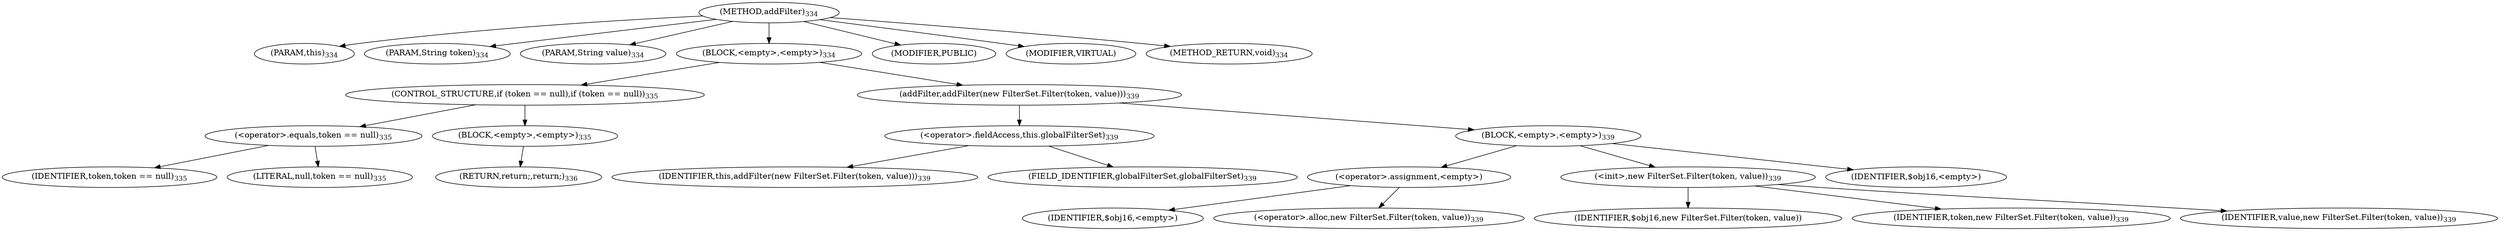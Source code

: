 digraph "addFilter" {  
"902" [label = <(METHOD,addFilter)<SUB>334</SUB>> ]
"903" [label = <(PARAM,this)<SUB>334</SUB>> ]
"904" [label = <(PARAM,String token)<SUB>334</SUB>> ]
"905" [label = <(PARAM,String value)<SUB>334</SUB>> ]
"906" [label = <(BLOCK,&lt;empty&gt;,&lt;empty&gt;)<SUB>334</SUB>> ]
"907" [label = <(CONTROL_STRUCTURE,if (token == null),if (token == null))<SUB>335</SUB>> ]
"908" [label = <(&lt;operator&gt;.equals,token == null)<SUB>335</SUB>> ]
"909" [label = <(IDENTIFIER,token,token == null)<SUB>335</SUB>> ]
"910" [label = <(LITERAL,null,token == null)<SUB>335</SUB>> ]
"911" [label = <(BLOCK,&lt;empty&gt;,&lt;empty&gt;)<SUB>335</SUB>> ]
"912" [label = <(RETURN,return;,return;)<SUB>336</SUB>> ]
"913" [label = <(addFilter,addFilter(new FilterSet.Filter(token, value)))<SUB>339</SUB>> ]
"914" [label = <(&lt;operator&gt;.fieldAccess,this.globalFilterSet)<SUB>339</SUB>> ]
"915" [label = <(IDENTIFIER,this,addFilter(new FilterSet.Filter(token, value)))<SUB>339</SUB>> ]
"916" [label = <(FIELD_IDENTIFIER,globalFilterSet,globalFilterSet)<SUB>339</SUB>> ]
"917" [label = <(BLOCK,&lt;empty&gt;,&lt;empty&gt;)<SUB>339</SUB>> ]
"918" [label = <(&lt;operator&gt;.assignment,&lt;empty&gt;)> ]
"919" [label = <(IDENTIFIER,$obj16,&lt;empty&gt;)> ]
"920" [label = <(&lt;operator&gt;.alloc,new FilterSet.Filter(token, value))<SUB>339</SUB>> ]
"921" [label = <(&lt;init&gt;,new FilterSet.Filter(token, value))<SUB>339</SUB>> ]
"922" [label = <(IDENTIFIER,$obj16,new FilterSet.Filter(token, value))> ]
"923" [label = <(IDENTIFIER,token,new FilterSet.Filter(token, value))<SUB>339</SUB>> ]
"924" [label = <(IDENTIFIER,value,new FilterSet.Filter(token, value))<SUB>339</SUB>> ]
"925" [label = <(IDENTIFIER,$obj16,&lt;empty&gt;)> ]
"926" [label = <(MODIFIER,PUBLIC)> ]
"927" [label = <(MODIFIER,VIRTUAL)> ]
"928" [label = <(METHOD_RETURN,void)<SUB>334</SUB>> ]
  "902" -> "903" 
  "902" -> "904" 
  "902" -> "905" 
  "902" -> "906" 
  "902" -> "926" 
  "902" -> "927" 
  "902" -> "928" 
  "906" -> "907" 
  "906" -> "913" 
  "907" -> "908" 
  "907" -> "911" 
  "908" -> "909" 
  "908" -> "910" 
  "911" -> "912" 
  "913" -> "914" 
  "913" -> "917" 
  "914" -> "915" 
  "914" -> "916" 
  "917" -> "918" 
  "917" -> "921" 
  "917" -> "925" 
  "918" -> "919" 
  "918" -> "920" 
  "921" -> "922" 
  "921" -> "923" 
  "921" -> "924" 
}
